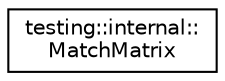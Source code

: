 digraph "Graphical Class Hierarchy"
{
  edge [fontname="Helvetica",fontsize="10",labelfontname="Helvetica",labelfontsize="10"];
  node [fontname="Helvetica",fontsize="10",shape=record];
  rankdir="LR";
  Node1 [label="testing::internal::\lMatchMatrix",height=0.2,width=0.4,color="black", fillcolor="white", style="filled",URL="$classtesting_1_1internal_1_1_match_matrix.html"];
}
